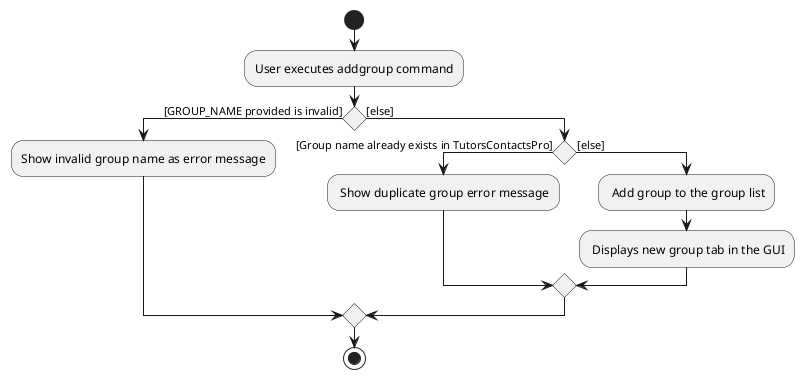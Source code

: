 @startuml
start
:User executes addgroup command;

'Since the beta syntax does not support placing the condition outside the
'diamond we place it as the true branch instead.

if () then ([GROUP_NAME provided is invalid])
    :Show invalid group name as error message;

else ([else])
    if () then ([Group name already exists in TutorsContactsPro])
    : Show duplicate group error message;
    else([else])
    : Add group to the group list;
    : Displays new group tab in the GUI;
    endif

endif
stop
@enduml
